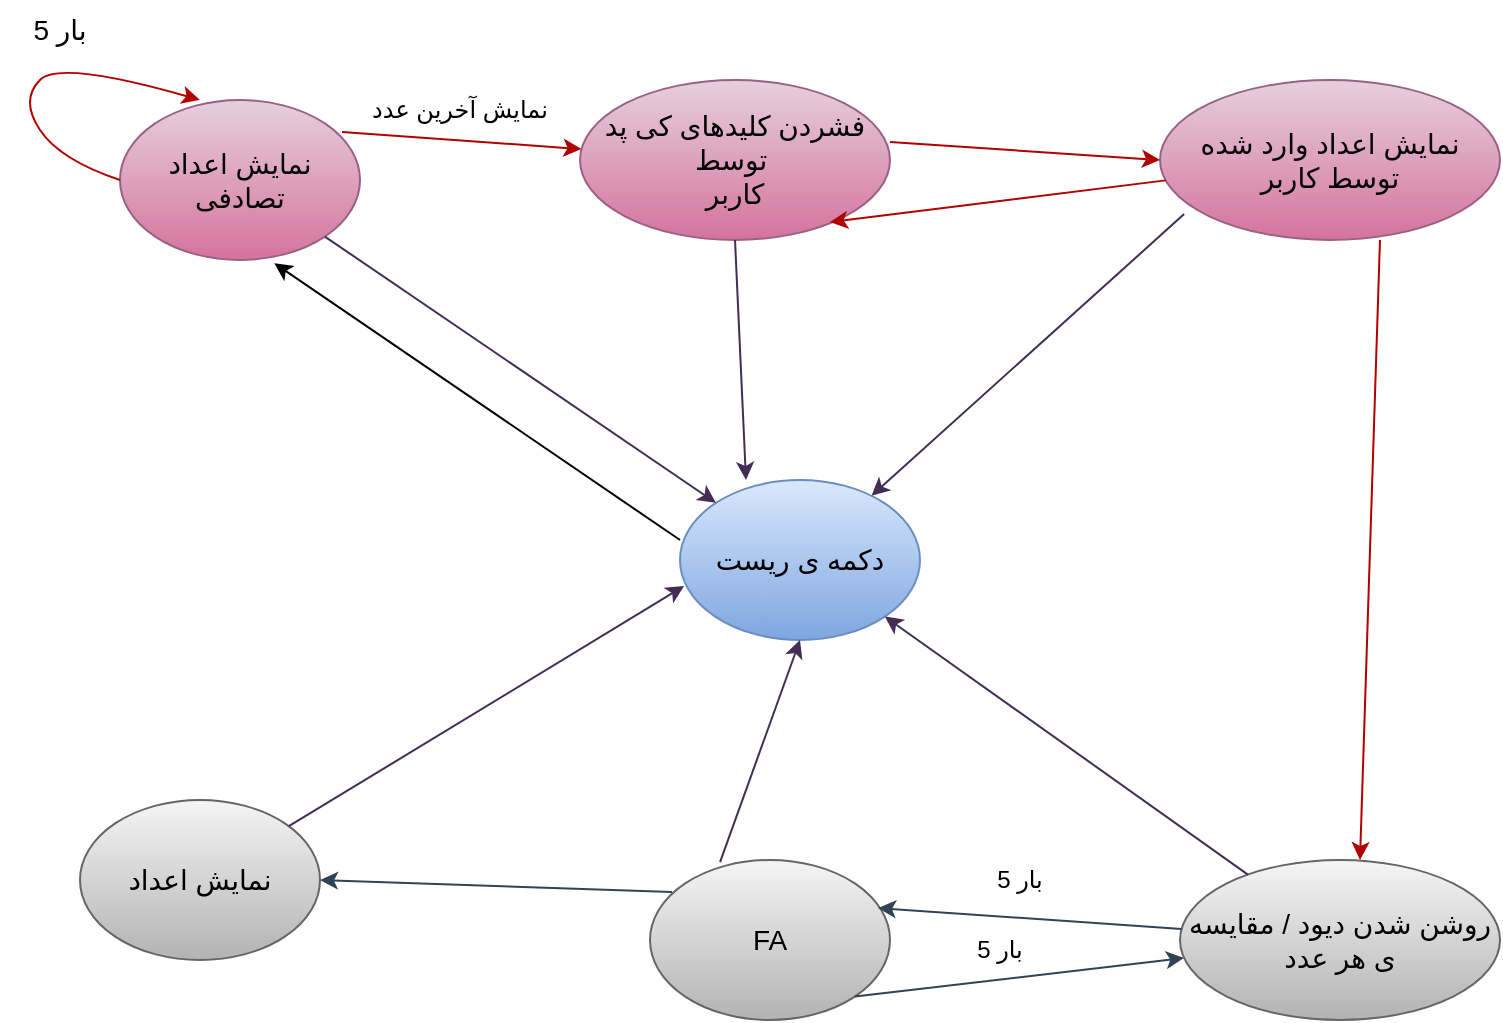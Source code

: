 <mxfile version="16.1.2" type="device"><diagram id="9vAEjfx6tLfgOfF2KJck" name="Page-1"><mxGraphModel dx="1038" dy="649" grid="1" gridSize="10" guides="1" tooltips="1" connect="1" arrows="1" fold="1" page="1" pageScale="1" pageWidth="850" pageHeight="1100" math="0" shadow="0"><root><mxCell id="0"/><mxCell id="1" parent="0"/><mxCell id="xhvTCEa310DTDPGop6J9-4" value="&lt;font style=&quot;font-size: 14px&quot;&gt;نمایش اعداد تصادفی&lt;/font&gt;" style="ellipse;whiteSpace=wrap;html=1;fillColor=#e6d0de;strokeColor=#996185;gradientColor=#d5739d;" parent="1" vertex="1"><mxGeometry x="100" y="200" width="120" height="80" as="geometry"/></mxCell><mxCell id="xhvTCEa310DTDPGop6J9-5" value="&lt;font style=&quot;font-size: 14px&quot;&gt;فشردن کلیدهای کی پد توسط&amp;nbsp;&lt;br&gt;کاربر&lt;/font&gt;" style="ellipse;whiteSpace=wrap;html=1;fillColor=#e6d0de;strokeColor=#996185;gradientColor=#d5739d;" parent="1" vertex="1"><mxGeometry x="330" y="190" width="155" height="80" as="geometry"/></mxCell><mxCell id="xhvTCEa310DTDPGop6J9-6" value="&lt;font style=&quot;font-size: 14px&quot;&gt;نمایش اعداد وارد شده توسط کاربر&lt;/font&gt;" style="ellipse;whiteSpace=wrap;html=1;fillColor=#e6d0de;strokeColor=#996185;gradientColor=#d5739d;" parent="1" vertex="1"><mxGeometry x="620" y="190" width="170" height="80" as="geometry"/></mxCell><mxCell id="xhvTCEa310DTDPGop6J9-7" value="&lt;font style=&quot;font-size: 14px&quot;&gt;روشن شدن دیود / مقایسه ی هر عدد&lt;/font&gt;" style="ellipse;whiteSpace=wrap;html=1;fillColor=#f5f5f5;strokeColor=#666666;gradientColor=#b3b3b3;" parent="1" vertex="1"><mxGeometry x="630" y="580" width="160" height="80" as="geometry"/></mxCell><mxCell id="xhvTCEa310DTDPGop6J9-8" value="&lt;font style=&quot;font-size: 14px&quot;&gt;FA&lt;/font&gt;" style="ellipse;whiteSpace=wrap;html=1;fillColor=#f5f5f5;strokeColor=#666666;gradientColor=#b3b3b3;" parent="1" vertex="1"><mxGeometry x="365" y="580" width="120" height="80" as="geometry"/></mxCell><mxCell id="xhvTCEa310DTDPGop6J9-9" value="&lt;font style=&quot;font-size: 14px&quot;&gt;نمایش اعداد&lt;/font&gt;" style="ellipse;whiteSpace=wrap;html=1;fillColor=#f5f5f5;strokeColor=#666666;gradientColor=#b3b3b3;" parent="1" vertex="1"><mxGeometry x="80" y="550" width="120" height="80" as="geometry"/></mxCell><mxCell id="xhvTCEa310DTDPGop6J9-10" value="&lt;font style=&quot;font-size: 14px&quot;&gt;دکمه ی ریست&lt;/font&gt;" style="ellipse;whiteSpace=wrap;html=1;fillColor=#dae8fc;strokeColor=#6c8ebf;gradientColor=#7ea6e0;" parent="1" vertex="1"><mxGeometry x="380" y="390" width="120" height="80" as="geometry"/></mxCell><mxCell id="xhvTCEa310DTDPGop6J9-12" value="نمایش آخرین عدد" style="text;html=1;strokeColor=none;fillColor=none;align=center;verticalAlign=middle;whiteSpace=wrap;rounded=0;" parent="1" vertex="1"><mxGeometry x="220" y="190" width="100" height="30" as="geometry"/></mxCell><mxCell id="xhvTCEa310DTDPGop6J9-13" value="" style="curved=1;endArrow=classic;html=1;rounded=0;exitX=0;exitY=0.5;exitDx=0;exitDy=0;entryX=0.333;entryY=0;entryDx=0;entryDy=0;entryPerimeter=0;fillColor=#e51400;strokeColor=#B20000;" parent="1" source="xhvTCEa310DTDPGop6J9-4" target="xhvTCEa310DTDPGop6J9-4" edge="1"><mxGeometry width="50" height="50" relative="1" as="geometry"><mxPoint x="40" y="220" as="sourcePoint"/><mxPoint x="90" y="170" as="targetPoint"/><Array as="points"><mxPoint x="70" y="230"/><mxPoint x="50" y="200"/><mxPoint x="70" y="180"/></Array></mxGeometry></mxCell><mxCell id="xhvTCEa310DTDPGop6J9-14" value="&lt;font style=&quot;font-size: 14px&quot;&gt;5 بار&lt;/font&gt;" style="text;html=1;strokeColor=none;fillColor=none;align=center;verticalAlign=middle;whiteSpace=wrap;rounded=0;" parent="1" vertex="1"><mxGeometry x="40" y="150" width="60" height="30" as="geometry"/></mxCell><mxCell id="xhvTCEa310DTDPGop6J9-16" value="" style="endArrow=classic;html=1;rounded=0;exitX=1;exitY=1;exitDx=0;exitDy=0;fillColor=#76608a;strokeColor=#432D57;" parent="1" source="xhvTCEa310DTDPGop6J9-4" target="xhvTCEa310DTDPGop6J9-10" edge="1"><mxGeometry width="50" height="50" relative="1" as="geometry"><mxPoint x="290" y="410" as="sourcePoint"/><mxPoint x="340" y="360" as="targetPoint"/></mxGeometry></mxCell><mxCell id="xhvTCEa310DTDPGop6J9-18" value="" style="endArrow=classic;html=1;rounded=0;exitX=0.5;exitY=1;exitDx=0;exitDy=0;entryX=0.275;entryY=0;entryDx=0;entryDy=0;entryPerimeter=0;fillColor=#76608a;strokeColor=#432D57;" parent="1" source="xhvTCEa310DTDPGop6J9-5" target="xhvTCEa310DTDPGop6J9-10" edge="1"><mxGeometry width="50" height="50" relative="1" as="geometry"><mxPoint x="290" y="410" as="sourcePoint"/><mxPoint x="450" y="360" as="targetPoint"/></mxGeometry></mxCell><mxCell id="xhvTCEa310DTDPGop6J9-19" value="" style="endArrow=classic;html=1;rounded=0;exitX=0.071;exitY=0.838;exitDx=0;exitDy=0;exitPerimeter=0;fillColor=#76608a;strokeColor=#432D57;" parent="1" source="xhvTCEa310DTDPGop6J9-6" target="xhvTCEa310DTDPGop6J9-10" edge="1"><mxGeometry width="50" height="50" relative="1" as="geometry"><mxPoint x="480" y="380" as="sourcePoint"/><mxPoint x="340" y="360" as="targetPoint"/></mxGeometry></mxCell><mxCell id="xhvTCEa310DTDPGop6J9-20" value="" style="endArrow=classic;html=1;rounded=0;entryX=0;entryY=0.5;entryDx=0;entryDy=0;exitX=1;exitY=0.388;exitDx=0;exitDy=0;exitPerimeter=0;fillColor=#e51400;strokeColor=#B20000;" parent="1" source="xhvTCEa310DTDPGop6J9-5" target="xhvTCEa310DTDPGop6J9-6" edge="1"><mxGeometry width="50" height="50" relative="1" as="geometry"><mxPoint x="290" y="410" as="sourcePoint"/><mxPoint x="340" y="360" as="targetPoint"/></mxGeometry></mxCell><mxCell id="xhvTCEa310DTDPGop6J9-22" value="" style="endArrow=classic;html=1;rounded=0;entryX=0.806;entryY=0.888;entryDx=0;entryDy=0;entryPerimeter=0;fillColor=#e51400;strokeColor=#B20000;" parent="1" source="xhvTCEa310DTDPGop6J9-6" target="xhvTCEa310DTDPGop6J9-5" edge="1"><mxGeometry width="50" height="50" relative="1" as="geometry"><mxPoint x="290" y="410" as="sourcePoint"/><mxPoint x="340" y="360" as="targetPoint"/></mxGeometry></mxCell><mxCell id="xhvTCEa310DTDPGop6J9-24" value="" style="endArrow=classic;html=1;rounded=0;exitX=0.925;exitY=0.2;exitDx=0;exitDy=0;exitPerimeter=0;fillColor=#e51400;strokeColor=#B20000;" parent="1" source="xhvTCEa310DTDPGop6J9-4" target="xhvTCEa310DTDPGop6J9-5" edge="1"><mxGeometry width="50" height="50" relative="1" as="geometry"><mxPoint x="290" y="410" as="sourcePoint"/><mxPoint x="340" y="360" as="targetPoint"/></mxGeometry></mxCell><mxCell id="xhvTCEa310DTDPGop6J9-25" value="" style="endArrow=classic;html=1;rounded=0;entryX=0.017;entryY=0.663;entryDx=0;entryDy=0;entryPerimeter=0;fillColor=#76608a;strokeColor=#432D57;" parent="1" source="xhvTCEa310DTDPGop6J9-9" target="xhvTCEa310DTDPGop6J9-10" edge="1"><mxGeometry width="50" height="50" relative="1" as="geometry"><mxPoint x="290" y="410" as="sourcePoint"/><mxPoint x="340" y="360" as="targetPoint"/></mxGeometry></mxCell><mxCell id="xhvTCEa310DTDPGop6J9-26" value="" style="endArrow=classic;html=1;rounded=0;exitX=0.292;exitY=0.013;exitDx=0;exitDy=0;exitPerimeter=0;fillColor=#76608a;strokeColor=#432D57;entryX=0.5;entryY=1;entryDx=0;entryDy=0;" parent="1" source="xhvTCEa310DTDPGop6J9-8" target="xhvTCEa310DTDPGop6J9-10" edge="1"><mxGeometry width="50" height="50" relative="1" as="geometry"><mxPoint x="290" y="410" as="sourcePoint"/><mxPoint x="440" y="470" as="targetPoint"/></mxGeometry></mxCell><mxCell id="xhvTCEa310DTDPGop6J9-27" value="" style="endArrow=classic;html=1;rounded=0;entryX=1;entryY=1;entryDx=0;entryDy=0;fillColor=#76608a;strokeColor=#432D57;" parent="1" source="xhvTCEa310DTDPGop6J9-7" target="xhvTCEa310DTDPGop6J9-10" edge="1"><mxGeometry width="50" height="50" relative="1" as="geometry"><mxPoint x="290" y="410" as="sourcePoint"/><mxPoint x="340" y="360" as="targetPoint"/></mxGeometry></mxCell><mxCell id="xhvTCEa310DTDPGop6J9-28" value="" style="endArrow=classic;html=1;rounded=0;exitX=0.647;exitY=1;exitDx=0;exitDy=0;exitPerimeter=0;fillColor=#e51400;strokeColor=#B20000;" parent="1" source="xhvTCEa310DTDPGop6J9-6" edge="1"><mxGeometry width="50" height="50" relative="1" as="geometry"><mxPoint x="290" y="410" as="sourcePoint"/><mxPoint x="720" y="580" as="targetPoint"/></mxGeometry></mxCell><mxCell id="xhvTCEa310DTDPGop6J9-29" value="" style="endArrow=classic;html=1;rounded=0;entryX=0.95;entryY=0.3;entryDx=0;entryDy=0;entryPerimeter=0;fillColor=#647687;strokeColor=#314354;" parent="1" source="xhvTCEa310DTDPGop6J9-7" target="xhvTCEa310DTDPGop6J9-8" edge="1"><mxGeometry width="50" height="50" relative="1" as="geometry"><mxPoint x="290" y="410" as="sourcePoint"/><mxPoint x="340" y="360" as="targetPoint"/></mxGeometry></mxCell><mxCell id="xhvTCEa310DTDPGop6J9-30" value="5 بار" style="text;html=1;strokeColor=none;fillColor=none;align=center;verticalAlign=middle;whiteSpace=wrap;rounded=0;" parent="1" vertex="1"><mxGeometry x="520" y="575" width="60" height="30" as="geometry"/></mxCell><mxCell id="xhvTCEa310DTDPGop6J9-31" value="" style="endArrow=classic;html=1;rounded=0;exitX=1;exitY=1;exitDx=0;exitDy=0;fillColor=#647687;strokeColor=#314354;" parent="1" source="xhvTCEa310DTDPGop6J9-8" target="xhvTCEa310DTDPGop6J9-7" edge="1"><mxGeometry width="50" height="50" relative="1" as="geometry"><mxPoint x="290" y="410" as="sourcePoint"/><mxPoint x="340" y="360" as="targetPoint"/></mxGeometry></mxCell><mxCell id="xhvTCEa310DTDPGop6J9-32" value="5 بار" style="text;html=1;strokeColor=none;fillColor=none;align=center;verticalAlign=middle;whiteSpace=wrap;rounded=0;" parent="1" vertex="1"><mxGeometry x="510" y="610" width="60" height="30" as="geometry"/></mxCell><mxCell id="xhvTCEa310DTDPGop6J9-33" value="" style="endArrow=classic;html=1;rounded=0;exitX=0.092;exitY=0.2;exitDx=0;exitDy=0;exitPerimeter=0;entryX=1;entryY=0.5;entryDx=0;entryDy=0;fillColor=#647687;strokeColor=#314354;" parent="1" source="xhvTCEa310DTDPGop6J9-8" target="xhvTCEa310DTDPGop6J9-9" edge="1"><mxGeometry width="50" height="50" relative="1" as="geometry"><mxPoint x="290" y="410" as="sourcePoint"/><mxPoint x="340" y="360" as="targetPoint"/></mxGeometry></mxCell><mxCell id="cM46P27dtZ_IZdWtip1k-1" value="" style="endArrow=classic;html=1;rounded=0;entryX=0.643;entryY=1.02;entryDx=0;entryDy=0;entryPerimeter=0;exitX=0;exitY=0.375;exitDx=0;exitDy=0;exitPerimeter=0;" edge="1" parent="1" source="xhvTCEa310DTDPGop6J9-10" target="xhvTCEa310DTDPGop6J9-4"><mxGeometry width="50" height="50" relative="1" as="geometry"><mxPoint x="400" y="360" as="sourcePoint"/><mxPoint x="450" y="310" as="targetPoint"/></mxGeometry></mxCell></root></mxGraphModel></diagram></mxfile>